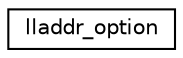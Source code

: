 digraph "Graphical Class Hierarchy"
{
 // LATEX_PDF_SIZE
  edge [fontname="Helvetica",fontsize="10",labelfontname="Helvetica",labelfontsize="10"];
  node [fontname="Helvetica",fontsize="10",shape=record];
  rankdir="LR";
  Node0 [label="lladdr_option",height=0.2,width=0.4,color="black", fillcolor="white", style="filled",URL="$structlladdr__option.html",tooltip=" "];
}
